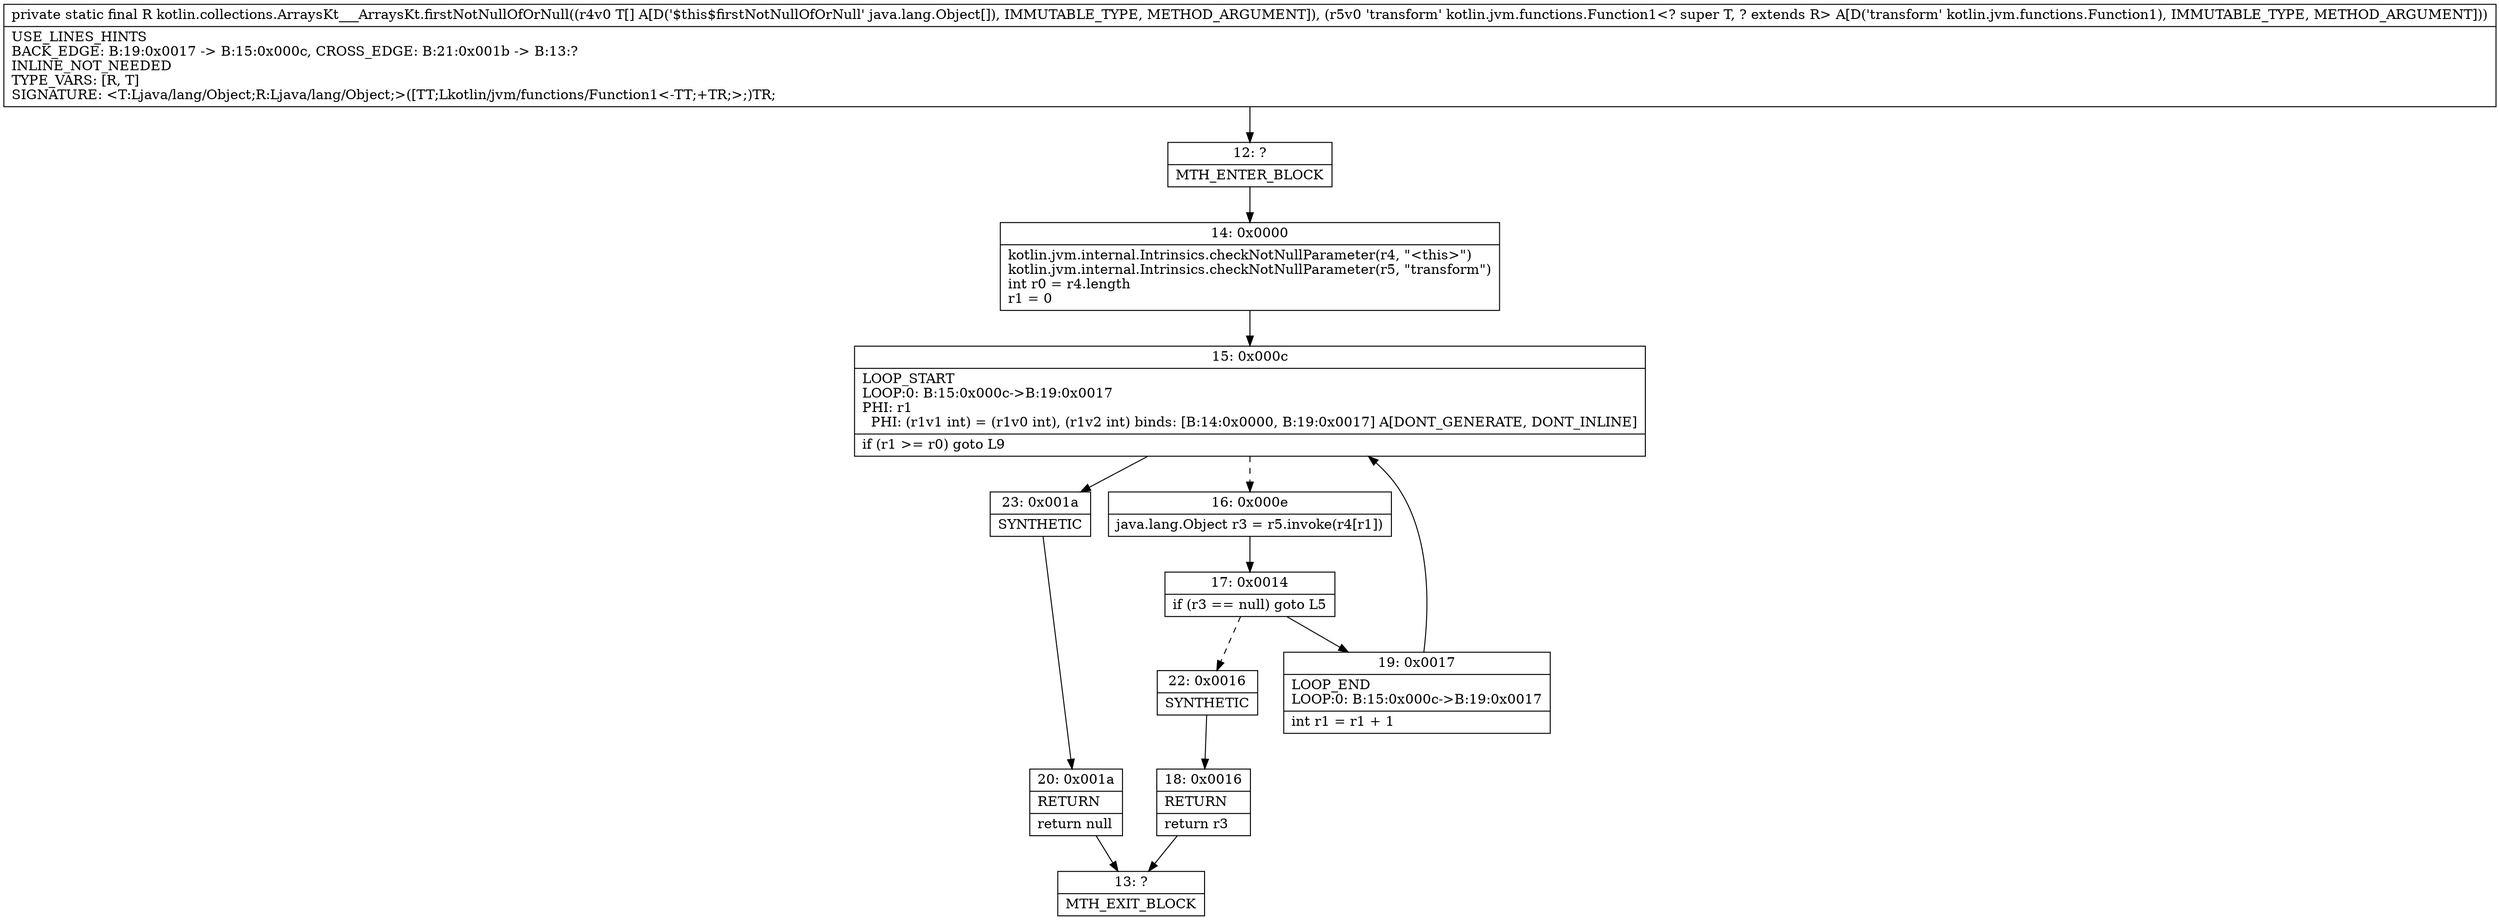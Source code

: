 digraph "CFG forkotlin.collections.ArraysKt___ArraysKt.firstNotNullOfOrNull([Ljava\/lang\/Object;Lkotlin\/jvm\/functions\/Function1;)Ljava\/lang\/Object;" {
Node_12 [shape=record,label="{12\:\ ?|MTH_ENTER_BLOCK\l}"];
Node_14 [shape=record,label="{14\:\ 0x0000|kotlin.jvm.internal.Intrinsics.checkNotNullParameter(r4, \"\<this\>\")\lkotlin.jvm.internal.Intrinsics.checkNotNullParameter(r5, \"transform\")\lint r0 = r4.length\lr1 = 0\l}"];
Node_15 [shape=record,label="{15\:\ 0x000c|LOOP_START\lLOOP:0: B:15:0x000c\-\>B:19:0x0017\lPHI: r1 \l  PHI: (r1v1 int) = (r1v0 int), (r1v2 int) binds: [B:14:0x0000, B:19:0x0017] A[DONT_GENERATE, DONT_INLINE]\l|if (r1 \>= r0) goto L9\l}"];
Node_16 [shape=record,label="{16\:\ 0x000e|java.lang.Object r3 = r5.invoke(r4[r1])\l}"];
Node_17 [shape=record,label="{17\:\ 0x0014|if (r3 == null) goto L5\l}"];
Node_19 [shape=record,label="{19\:\ 0x0017|LOOP_END\lLOOP:0: B:15:0x000c\-\>B:19:0x0017\l|int r1 = r1 + 1\l}"];
Node_22 [shape=record,label="{22\:\ 0x0016|SYNTHETIC\l}"];
Node_18 [shape=record,label="{18\:\ 0x0016|RETURN\l|return r3\l}"];
Node_13 [shape=record,label="{13\:\ ?|MTH_EXIT_BLOCK\l}"];
Node_23 [shape=record,label="{23\:\ 0x001a|SYNTHETIC\l}"];
Node_20 [shape=record,label="{20\:\ 0x001a|RETURN\l|return null\l}"];
MethodNode[shape=record,label="{private static final R kotlin.collections.ArraysKt___ArraysKt.firstNotNullOfOrNull((r4v0 T[] A[D('$this$firstNotNullOfOrNull' java.lang.Object[]), IMMUTABLE_TYPE, METHOD_ARGUMENT]), (r5v0 'transform' kotlin.jvm.functions.Function1\<? super T, ? extends R\> A[D('transform' kotlin.jvm.functions.Function1), IMMUTABLE_TYPE, METHOD_ARGUMENT]))  | USE_LINES_HINTS\lBACK_EDGE: B:19:0x0017 \-\> B:15:0x000c, CROSS_EDGE: B:21:0x001b \-\> B:13:?\lINLINE_NOT_NEEDED\lTYPE_VARS: [R, T]\lSIGNATURE: \<T:Ljava\/lang\/Object;R:Ljava\/lang\/Object;\>([TT;Lkotlin\/jvm\/functions\/Function1\<\-TT;+TR;\>;)TR;\l}"];
MethodNode -> Node_12;Node_12 -> Node_14;
Node_14 -> Node_15;
Node_15 -> Node_16[style=dashed];
Node_15 -> Node_23;
Node_16 -> Node_17;
Node_17 -> Node_19;
Node_17 -> Node_22[style=dashed];
Node_19 -> Node_15;
Node_22 -> Node_18;
Node_18 -> Node_13;
Node_23 -> Node_20;
Node_20 -> Node_13;
}

